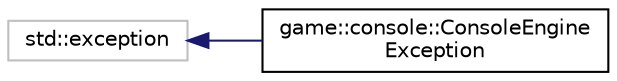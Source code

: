 digraph "Graphical Class Hierarchy"
{
 // LATEX_PDF_SIZE
  edge [fontname="Helvetica",fontsize="10",labelfontname="Helvetica",labelfontsize="10"];
  node [fontname="Helvetica",fontsize="10",shape=record];
  rankdir="LR";
  Node11 [label="std::exception",height=0.2,width=0.4,color="grey75", fillcolor="white", style="filled",tooltip=" "];
  Node11 -> Node0 [dir="back",color="midnightblue",fontsize="10",style="solid",fontname="Helvetica"];
  Node0 [label="game::console::ConsoleEngine\lException",height=0.2,width=0.4,color="black", fillcolor="white", style="filled",URL="$classgame_1_1console_1_1_console_engine_exception.html",tooltip="Custom error class for the ConsoleEngine operations."];
}
